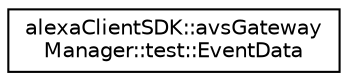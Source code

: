 digraph "Graphical Class Hierarchy"
{
 // LATEX_PDF_SIZE
  edge [fontname="Helvetica",fontsize="10",labelfontname="Helvetica",labelfontsize="10"];
  node [fontname="Helvetica",fontsize="10",shape=record];
  rankdir="LR";
  Node0 [label="alexaClientSDK::avsGateway\lManager::test::EventData",height=0.2,width=0.4,color="black", fillcolor="white", style="filled",URL="$structalexa_client_s_d_k_1_1avs_gateway_manager_1_1test_1_1_event_data.html",tooltip=" "];
}
